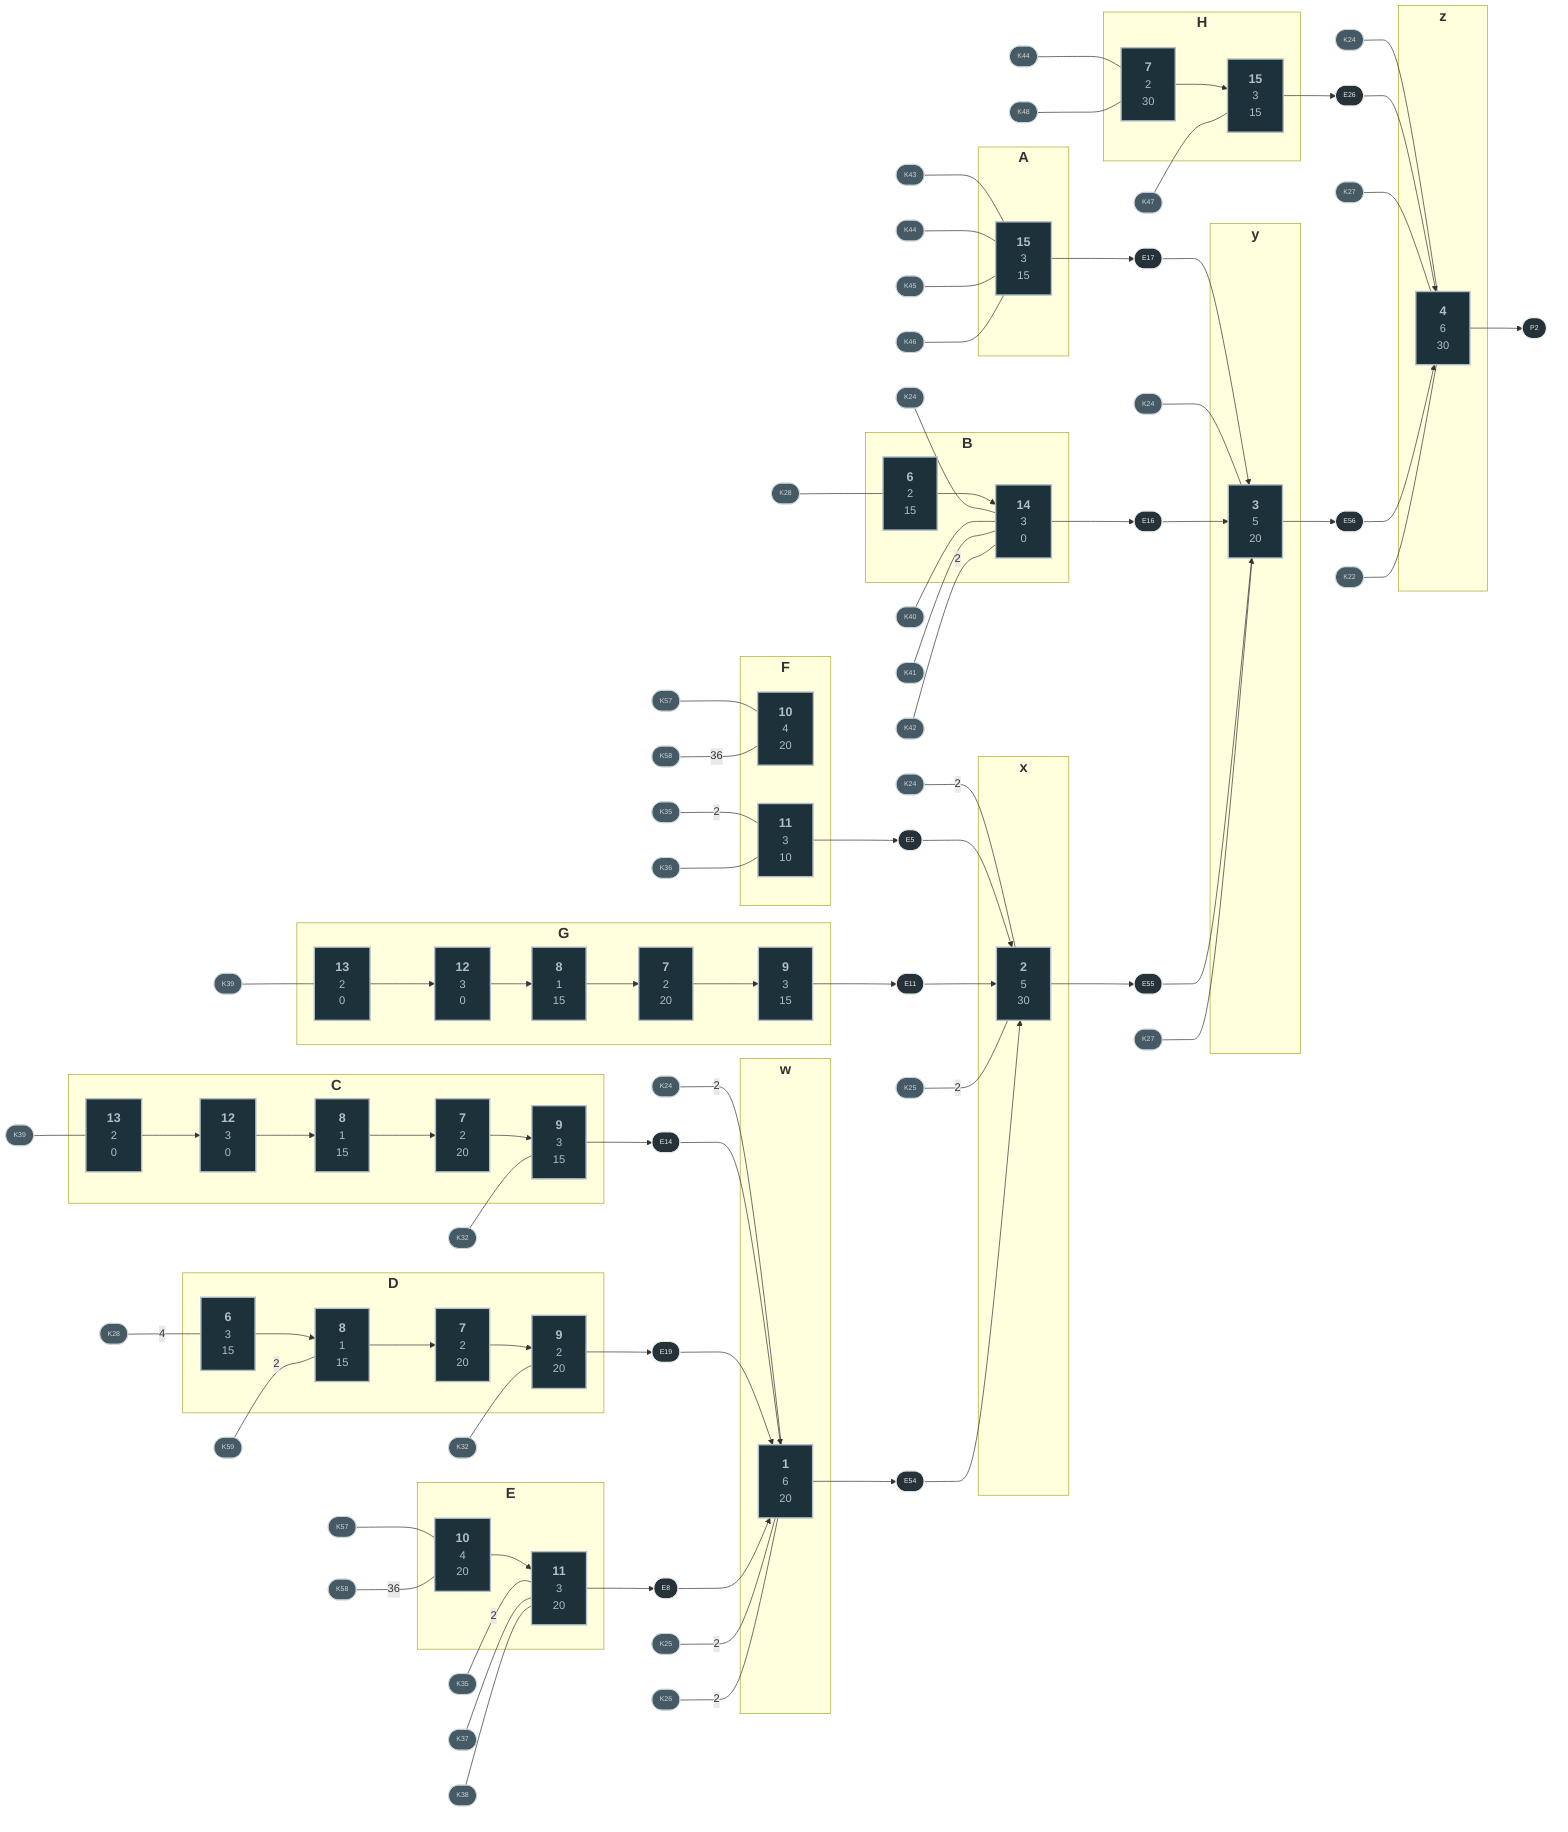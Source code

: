 %%{init: {'theme': 'dark'}, 'themeVariables': {'darkMode': true}}%%
flowchart LR
    15.A["<div style='font-size:18px'><b>15</b></div>3<br/>15"]
    6.B["<div style='font-size:18px'><b>6</b></div>2<br/>15"]
    14.B["<div style='font-size:18px'><b>14</b></div>3<br/>0"]
    13.C["<div style='font-size:18px'><b>13</b></div>2<br/>0"]
    12.C["<div style='font-size:18px'><b>12</b></div>3<br/>0"]
    8.C["<div style='font-size:18px'><b>8</b></div>1<br/>15"]
    7.C["<div style='font-size:18px'><b>7</b></div>2<br/>20"]
    9.C["<div style='font-size:18px'><b>9</b></div>3<br/>15"]
    6.D["<div style='font-size:18px'><b>6</b></div>3<br/>15"]
    7.D["<div style='font-size:18px'><b>7</b></div>2<br/>20"]
    8.D["<div style='font-size:18px'><b>8</b></div>1<br/>15"]
    9.D["<div style='font-size:18px'><b>9</b></div>2<br/>20"]
    10.E["<div style='font-size:18px'><b>10</b></div>4<br/>20"]
    11.E["<div style='font-size:18px'><b>11</b></div>3<br/>20"]
    10.F["<div style='font-size:18px'><b>10</b></div>4<br/>20"]
    11.F["<div style='font-size:18px'><b>11</b></div>3<br/>10"]
    13.G["<div style='font-size:18px'><b>13</b></div>2<br/>0"]
    12.G["<div style='font-size:18px'><b>12</b></div>3<br/>0"]
    8.G["<div style='font-size:18px'><b>8</b></div>1<br/>15"]
    7.G["<div style='font-size:18px'><b>7</b></div>2<br/>20"]
    9.G["<div style='font-size:18px'><b>9</b></div>3<br/>15"]
    7.H["<div style='font-size:18px'><b>7</b></div>2<br/>30"]
    15.H["<div style='font-size:18px'><b>15</b></div>3<br/>15"]
    1.w["<div style='font-size:18px'><b>1</b></div>6<br/>20"]
    2.x["<div style='font-size:18px'><b>2</b></div>5<br/>30"]
    4.z["<div style='font-size:18px'><b>4</b></div>6<br/>30"]
    3.y["<div style='font-size:18px'><b>3</b></div>5<br/>20"]
    E17([<div style='font-size:10px'>E17</div>])
    E16([<div style='font-size:10px'>E16</div>])
    E14([<div style='font-size:10px'>E14</div>])
    E19([<div style='font-size:10px'>E19</div>])
    E8([<div style='font-size:10px'>E8</div>])
    E5([<div style='font-size:10px'>E5</div>])
    E11([<div style='font-size:10px'>E11</div>])
    E26([<div style='font-size:10px'>E26</div>])
    E54([<div style='font-size:10px'>E54</div>])
    E55([<div style='font-size:10px'>E55</div>])
    E56([<div style='font-size:10px'>E56</div>])
    P2([<div style='font-size:10px'>P2</div>])
    subgraph A[<div style='font-size:21px'><b>A</b><br/></div>]
    15.A["<div style='font-size:18px'><b>15</b></div>3<br/>15"]
    end

    subgraph B[<div style='font-size:21px'><b>B</b><br/></div>]
    6.B["<div style='font-size:18px'><b>6</b></div>2<br/>15"]
    14.B["<div style='font-size:18px'><b>14</b></div>3<br/>0"]
    end

    subgraph C[<div style='font-size:21px'><b>C</b><br/></div>]
    13.C["<div style='font-size:18px'><b>13</b></div>2<br/>0"]
    12.C["<div style='font-size:18px'><b>12</b></div>3<br/>0"]
    8.C["<div style='font-size:18px'><b>8</b></div>1<br/>15"]
    7.C["<div style='font-size:18px'><b>7</b></div>2<br/>20"]
    9.C["<div style='font-size:18px'><b>9</b></div>3<br/>15"]
    end

    subgraph D[<div style='font-size:21px'><b>D</b><br/></div>]
    6.D["<div style='font-size:18px'><b>6</b></div>3<br/>15"]
    7.D["<div style='font-size:18px'><b>7</b></div>2<br/>20"]
    8.D["<div style='font-size:18px'><b>8</b></div>1<br/>15"]
    9.D["<div style='font-size:18px'><b>9</b></div>2<br/>20"]
    end

    subgraph E[<div style='font-size:21px'><b>E</b><br/></div>]
    10.E["<div style='font-size:18px'><b>10</b></div>4<br/>20"]
    11.E["<div style='font-size:18px'><b>11</b></div>3<br/>20"]
    end

    subgraph F[<div style='font-size:21px'><b>F</b><br/></div>]
    10.F["<div style='font-size:18px'><b>10</b></div>4<br/>20"]
    11.F["<div style='font-size:18px'><b>11</b></div>3<br/>10"]
    end

    subgraph G[<div style='font-size:21px'><b>G</b><br/></div>]
    13.G["<div style='font-size:18px'><b>13</b></div>2<br/>0"]
    12.G["<div style='font-size:18px'><b>12</b></div>3<br/>0"]
    8.G["<div style='font-size:18px'><b>8</b></div>1<br/>15"]
    7.G["<div style='font-size:18px'><b>7</b></div>2<br/>20"]
    9.G["<div style='font-size:18px'><b>9</b></div>3<br/>15"]
    end

    subgraph H[<div style='font-size:21px'><b>H</b><br/></div>]
    7.H["<div style='font-size:18px'><b>7</b></div>2<br/>30"]
    15.H["<div style='font-size:18px'><b>15</b></div>3<br/>15"]
    end

    subgraph w[<div style='font-size:21px'><b>w</b><br/></div>]
    1.w["<div style='font-size:18px'><b>1</b></div>6<br/>20"]
    end

    subgraph x[<div style='font-size:21px'><b>x</b><br/></div>]
    2.x["<div style='font-size:18px'><b>2</b></div>5<br/>30"]
    end

    subgraph y[<div style='font-size:21px'><b>y</b><br/></div>]
    3.y["<div style='font-size:18px'><b>3</b></div>5<br/>20"]
    end

    subgraph z[<div style='font-size:21px'><b>z</b><br/></div>]
    4.z["<div style='font-size:18px'><b>4</b></div>6<br/>30"]
    end

    15.A --> E17
    6.B --> 14.B
    14.B --> E16
    13.C --> 12.C
    12.C --> 8.C
    8.C --> 7.C
    7.C --> 9.C
    9.C --> E14
    6.D --> 8.D
    7.D --> 9.D
    8.D --> 7.D
    9.D --> E19
    10.E --> 11.E
    11.E --> E8
    11.F --> E5
    13.G --> 12.G
    12.G --> 8.G
    8.G --> 7.G
    7.G --> 9.G
    9.G --> E11
    7.H --> 15.H
    15.H --> E26
    1.w --> E54
    2.x --> E55
    4.z --> P2
    3.y --> E56
    K43_1([<div style='font-size:10px'>K43</div>])
    K43_1 --- 15.A
    K44_1([<div style='font-size:10px'>K44</div>])
    K44_1 --- 15.A
    K44_2([<div style='font-size:10px'>K44</div>])
    K44_2 --- 7.H
    K45_1([<div style='font-size:10px'>K45</div>])
    K45_1 --- 15.A
    K46_1([<div style='font-size:10px'>K46</div>])
    K46_1 --- 15.A
    E17 --> 3.y
    K28_1([<div style='font-size:10px'>K28</div>])
    K28_1 --- 6.B
    K28_2([<div style='font-size:10px'>K28</div>])
    K28_2 --- |4| 6.D
    K24_1([<div style='font-size:10px'>K24</div>])
    K24_1 --- 14.B
    K24_2([<div style='font-size:10px'>K24</div>])
    K24_2 --- |2| 1.w
    K24_3([<div style='font-size:10px'>K24</div>])
    K24_3 --- |2| 2.x
    K24_4([<div style='font-size:10px'>K24</div>])
    K24_4 --- 3.y
    K24_5([<div style='font-size:10px'>K24</div>])
    K24_5 --- 4.z
    K40_1([<div style='font-size:10px'>K40</div>])
    K40_1 --- 14.B
    K41_1([<div style='font-size:10px'>K41</div>])
    K41_1 --- 14.B
    K42_1([<div style='font-size:10px'>K42</div>])
    K42_1 --- |2| 14.B
    E16 --> 3.y
    K39_1([<div style='font-size:10px'>K39</div>])
    K39_1 --- 13.C
    K39_2([<div style='font-size:10px'>K39</div>])
    K39_2 --- 13.G
    K32_1([<div style='font-size:10px'>K32</div>])
    K32_1 --- 9.C
    K32_2([<div style='font-size:10px'>K32</div>])
    K32_2 --- 9.D
    E14 --> 1.w
    K59_1([<div style='font-size:10px'>K59</div>])
    K59_1 --- |2| 8.D
    E19 --> 1.w
    K57_1([<div style='font-size:10px'>K57</div>])
    K57_1 --- 10.E
    K57_2([<div style='font-size:10px'>K57</div>])
    K57_2 --- 10.F
    K58_1([<div style='font-size:10px'>K58</div>])
    K58_1 --- |36| 10.E
    K58_2([<div style='font-size:10px'>K58</div>])
    K58_2 --- |36| 10.F
    K35_1([<div style='font-size:10px'>K35</div>])
    K35_1 --- |2| 11.E
    K35_2([<div style='font-size:10px'>K35</div>])
    K35_2 --- |2| 11.F
    K37_1([<div style='font-size:10px'>K37</div>])
    K37_1 --- 11.E
    K38_1([<div style='font-size:10px'>K38</div>])
    K38_1 --- 11.E
    E8 --> 1.w
    K36_1([<div style='font-size:10px'>K36</div>])
    K36_1 --- 11.F
    E5 --> 2.x
    E11 --> 2.x
    K48_1([<div style='font-size:10px'>K48</div>])
    K48_1 --- 7.H
    K47_1([<div style='font-size:10px'>K47</div>])
    K47_1 --- 15.H
    E26 --> 4.z
    K25_1([<div style='font-size:10px'>K25</div>])
    K25_1 --- |2| 1.w
    K25_2([<div style='font-size:10px'>K25</div>])
    K25_2 --- |2| 2.x
    K26_1([<div style='font-size:10px'>K26</div>])
    K26_1 --- |2| 1.w
    E54 --> 2.x
    E55 --> 3.y
    K27_1([<div style='font-size:10px'>K27</div>])
    K27_1 --- 3.y
    K27_2([<div style='font-size:10px'>K27</div>])
    K27_2 --- 4.z
    E56 --> 4.z
    K22_1([<div style='font-size:10px'>K22</div>])
    K22_1 --- 4.z
    %% Style definitions
    classDef bought fill:#455A64,stroke:#CFD8DC,stroke-width:1px,color:#CFD8DC;
    classDef produced fill:#263238,stroke:#ECEFF1,stroke-width:1px,color:#ECEFF1;
    classDef process fill:#1C313A,stroke:#B0BEC5,stroke-width:2px,color:#B0BEC5;
    15.A:::process
    6.B:::process
    14.B:::process
    13.C:::process
    12.C:::process
    8.C:::process
    7.C:::process
    9.C:::process
    6.D:::process
    7.D:::process
    8.D:::process
    9.D:::process
    10.E:::process
    11.E:::process
    10.F:::process
    11.F:::process
    13.G:::process
    12.G:::process
    8.G:::process
    7.G:::process
    9.G:::process
    7.H:::process
    15.H:::process
    1.w:::process
    2.x:::process
    4.z:::process
    3.y:::process
    E17:::produced
    E16:::produced
    E14:::produced
    E19:::produced
    E8:::produced
    E5:::produced
    E11:::produced
    E26:::produced
    E54:::produced
    E55:::produced
    E56:::produced
    P2:::produced
    15.A:::process
    6.B:::process
    14.B:::process
    13.C:::process
    12.C:::process
    8.C:::process
    7.C:::process
    9.C:::process
    6.D:::process
    7.D:::process
    8.D:::process
    9.D:::process
    10.E:::process
    11.E:::process
    10.F:::process
    11.F:::process
    13.G:::process
    12.G:::process
    8.G:::process
    7.G:::process
    9.G:::process
    7.H:::process
    15.H:::process
    1.w:::process
    2.x:::process
    3.y:::process
    4.z:::process
    K43_1:::bought
    K44_1:::bought
    K44_2:::bought
    K45_1:::bought
    K46_1:::bought
    K28_1:::bought
    K28_2:::bought
    K24_1:::bought
    K24_2:::bought
    K24_3:::bought
    K24_4:::bought
    K24_5:::bought
    K40_1:::bought
    K41_1:::bought
    K42_1:::bought
    K39_1:::bought
    K39_2:::bought
    K32_1:::bought
    K32_2:::bought
    K59_1:::bought
    K57_1:::bought
    K57_2:::bought
    K58_1:::bought
    K58_2:::bought
    K35_1:::bought
    K35_2:::bought
    K37_1:::bought
    K38_1:::bought
    K36_1:::bought
    K48_1:::bought
    K47_1:::bought
    K25_1:::bought
    K25_2:::bought
    K26_1:::bought
    K27_1:::bought
    K27_2:::bought
    K22_1:::bought